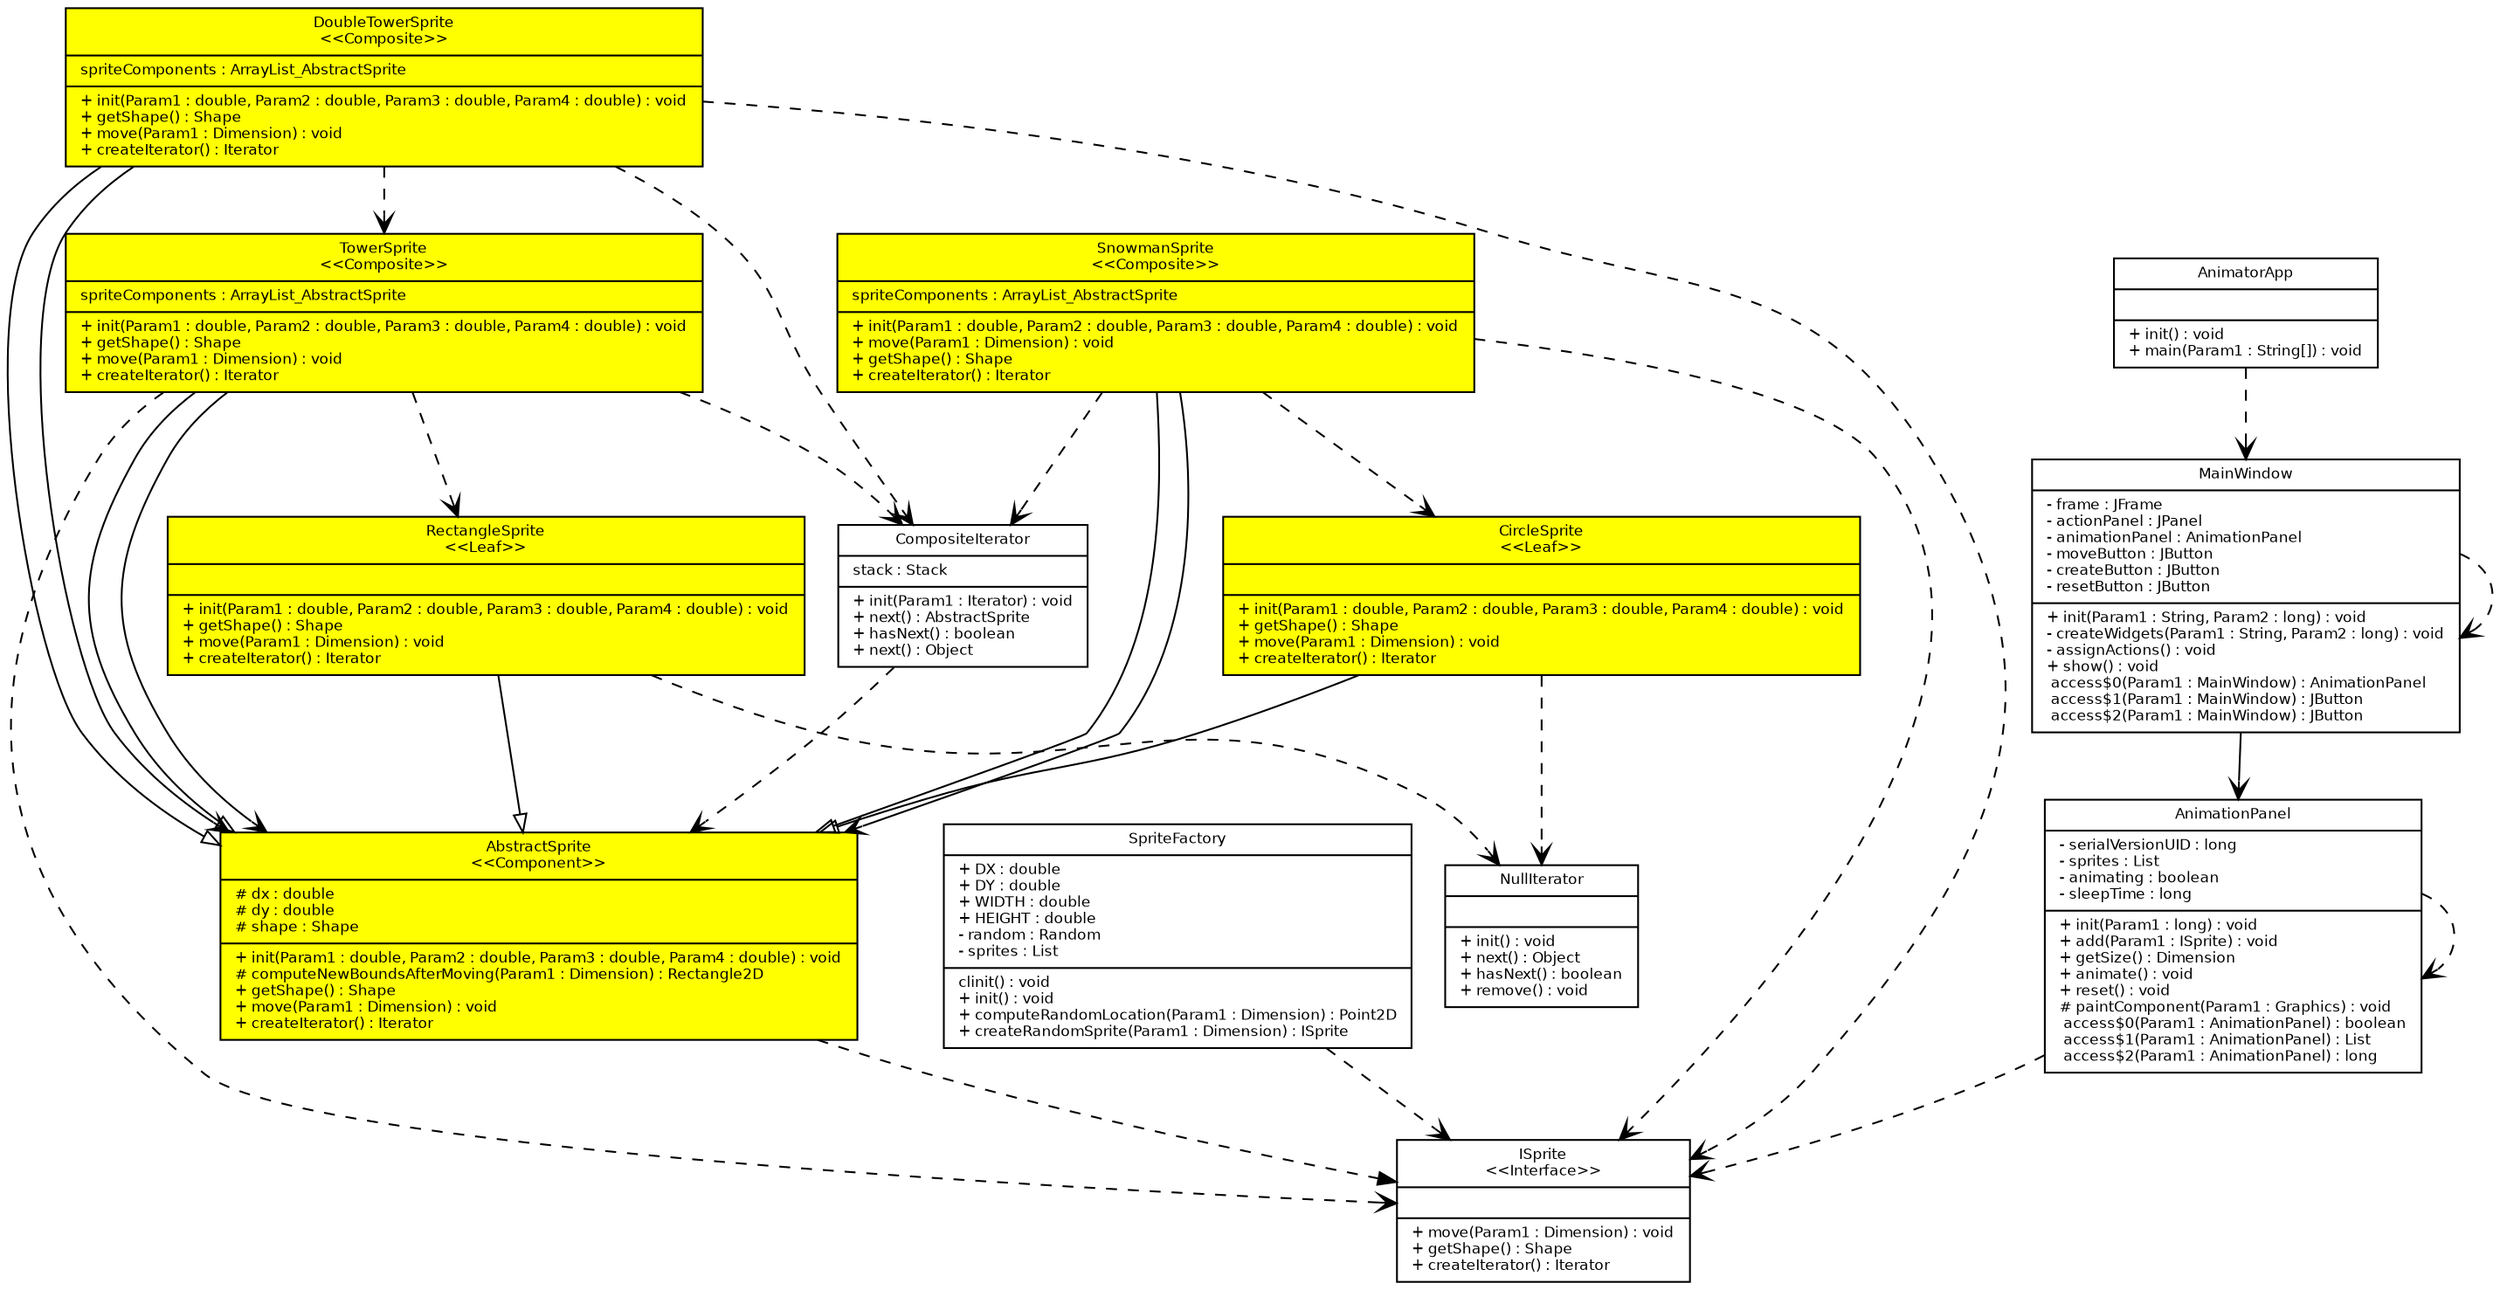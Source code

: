 digraph G {
	fontname = "Bitstream Vera Sans"
	fontsize = 8 

	node [
		 fontname = "Bitstream Vera Sans" 
		 fontsize = 8 
		 shape = "record" ,
		 style = "filled"
	] 

	edge [
		 fontname = "Bitstream Vera Sans"
		 fontsize = 8 
	]

	AbstractSprite [ 
 	 	 label = "{AbstractSprite\n\<\<Component\>\>\n|# dx : double\l# dy : double\l# shape : Shape\l|+ init(Param1 : double, Param2 : double, Param3 : double, Param4 : double) : void\l# computeNewBoundsAfterMoving(Param1 : Dimension) : Rectangle2D\l+ getShape() : Shape\l+ move(Param1 : Dimension) : void\l+ createIterator() : Iterator\l}",
	 	 color = black,
	 	 fillcolor = yellow
	]
	AnimationPanel [ 
 	 	 label = "{AnimationPanel\n|- serialVersionUID : long\l- sprites : List\l- animating : boolean\l- sleepTime : long\l|+ init(Param1 : long) : void\l+ add(Param1 : ISprite) : void\l+ getSize() : Dimension\l+ animate() : void\l+ reset() : void\l# paintComponent(Param1 : Graphics) : void\l  access$0(Param1 : AnimationPanel) : boolean\l  access$1(Param1 : AnimationPanel) : List\l  access$2(Param1 : AnimationPanel) : long\l}",
	 	 color = black,
	 	 fillcolor = white
	]
	AnimatorApp [ 
 	 	 label = "{AnimatorApp\n||+ init() : void\l+ main(Param1 : String[]) : void\l}",
	 	 color = black,
	 	 fillcolor = white
	]
	CircleSprite [ 
 	 	 label = "{CircleSprite\n\<\<Leaf\>\>\n||+ init(Param1 : double, Param2 : double, Param3 : double, Param4 : double) : void\l+ getShape() : Shape\l+ move(Param1 : Dimension) : void\l+ createIterator() : Iterator\l}",
	 	 color = black,
	 	 fillcolor = yellow
	]
	CompositeIterator [ 
 	 	 label = "{CompositeIterator\n|  stack : Stack\l|+ init(Param1 : Iterator) : void\l+ next() : AbstractSprite\l+ hasNext() : boolean\l+ next() : Object\l}",
	 	 color = black,
	 	 fillcolor = white
	]
	DoubleTowerSprite [ 
 	 	 label = "{DoubleTowerSprite\n\<\<Composite\>\>\n|  spriteComponents : ArrayList_AbstractSprite\l|+ init(Param1 : double, Param2 : double, Param3 : double, Param4 : double) : void\l+ getShape() : Shape\l+ move(Param1 : Dimension) : void\l+ createIterator() : Iterator\l}",
	 	 color = black,
	 	 fillcolor = yellow
	]
	ISprite [ 
 	 	 label = "{ISprite\n\<\<Interface\>\>\n||+ move(Param1 : Dimension) : void\l+ getShape() : Shape\l+ createIterator() : Iterator\l}",
	 	 color = black,
	 	 fillcolor = white
	]
	MainWindow [ 
 	 	 label = "{MainWindow\n|- frame : JFrame\l- actionPanel : JPanel\l- animationPanel : AnimationPanel\l- moveButton : JButton\l- createButton : JButton\l- resetButton : JButton\l|+ init(Param1 : String, Param2 : long) : void\l- createWidgets(Param1 : String, Param2 : long) : void\l- assignActions() : void\l+ show() : void\l  access$0(Param1 : MainWindow) : AnimationPanel\l  access$1(Param1 : MainWindow) : JButton\l  access$2(Param1 : MainWindow) : JButton\l}",
	 	 color = black,
	 	 fillcolor = white
	]
	NullIterator [ 
 	 	 label = "{NullIterator\n||+ init() : void\l+ next() : Object\l+ hasNext() : boolean\l+ remove() : void\l}",
	 	 color = black,
	 	 fillcolor = white
	]
	RectangleSprite [ 
 	 	 label = "{RectangleSprite\n\<\<Leaf\>\>\n||+ init(Param1 : double, Param2 : double, Param3 : double, Param4 : double) : void\l+ getShape() : Shape\l+ move(Param1 : Dimension) : void\l+ createIterator() : Iterator\l}",
	 	 color = black,
	 	 fillcolor = yellow
	]
	SnowmanSprite [ 
 	 	 label = "{SnowmanSprite\n\<\<Composite\>\>\n|  spriteComponents : ArrayList_AbstractSprite\l|+ init(Param1 : double, Param2 : double, Param3 : double, Param4 : double) : void\l+ move(Param1 : Dimension) : void\l+ getShape() : Shape\l+ createIterator() : Iterator\l}",
	 	 color = black,
	 	 fillcolor = yellow
	]
	SpriteFactory [ 
 	 	 label = "{SpriteFactory\n|+ DX : double\l+ DY : double\l+ WIDTH : double\l+ HEIGHT : double\l- random : Random\l- sprites : List\l|  clinit() : void\l+ init() : void\l+ computeRandomLocation(Param1 : Dimension) : Point2D\l+ createRandomSprite(Param1 : Dimension) : ISprite\l}",
	 	 color = black,
	 	 fillcolor = white
	]
	TowerSprite [ 
 	 	 label = "{TowerSprite\n\<\<Composite\>\>\n|  spriteComponents : ArrayList_AbstractSprite\l|+ init(Param1 : double, Param2 : double, Param3 : double, Param4 : double) : void\l+ getShape() : Shape\l+ move(Param1 : Dimension) : void\l+ createIterator() : Iterator\l}",
	 	 color = black,
	 	 fillcolor = yellow
	]

	edge [
		arrowhead = "empty"
	]

	CircleSprite -> AbstractSprite
	DoubleTowerSprite -> AbstractSprite
	RectangleSprite -> AbstractSprite
	SnowmanSprite -> AbstractSprite
	TowerSprite -> AbstractSprite


	edge [
		style = "dashed"
		arrowhead = "normal"
	]

	AbstractSprite->ISprite


	edge [
		style = "solid"
		arrowhead = "vee"
	]

	DoubleTowerSprite->AbstractSprite[label=""]
	MainWindow->AnimationPanel[label=""]
	SnowmanSprite->AbstractSprite[label=""]
	TowerSprite->AbstractSprite[label=""]


	edge [
		style = "dashed"
		arrowhead = "vee"
	]

	AnimationPanel->ISprite
	AnimationPanel->AnimationPanel
	AnimatorApp->MainWindow
	CircleSprite->NullIterator
	CompositeIterator->AbstractSprite
	DoubleTowerSprite->TowerSprite
	DoubleTowerSprite->ISprite
	DoubleTowerSprite->CompositeIterator
	MainWindow->MainWindow
	RectangleSprite->NullIterator
	SnowmanSprite->CircleSprite
	SnowmanSprite->ISprite
	SnowmanSprite->CompositeIterator
	SpriteFactory->ISprite
	TowerSprite->RectangleSprite
	TowerSprite->ISprite
	TowerSprite->CompositeIterator

}

